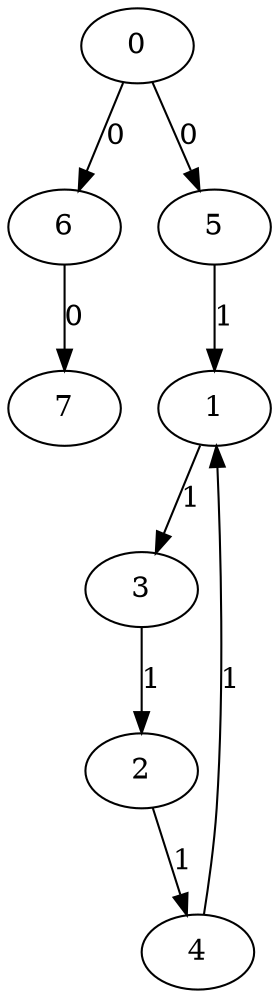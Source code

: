 digraph {
6;
1;
4;
7;
0;
5;
3;
2;
6 -> 7 [label=0];
5 -> 1 [label=1];
2 -> 4 [label=1];
3 -> 2 [label=1];
0 -> 5 [label=0];
0 -> 6 [label=0];
1 -> 3 [label=1];
4 -> 1 [label=1];
}